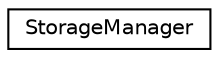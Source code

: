 digraph "Graphical Class Hierarchy"
{
 // INTERACTIVE_SVG=YES
  edge [fontname="Helvetica",fontsize="10",labelfontname="Helvetica",labelfontsize="10"];
  node [fontname="Helvetica",fontsize="10",shape=record];
  rankdir="LR";
  Node1 [label="StorageManager",height=0.2,width=0.4,color="black", fillcolor="white", style="filled",URL="$classStorageManager.html"];
}
